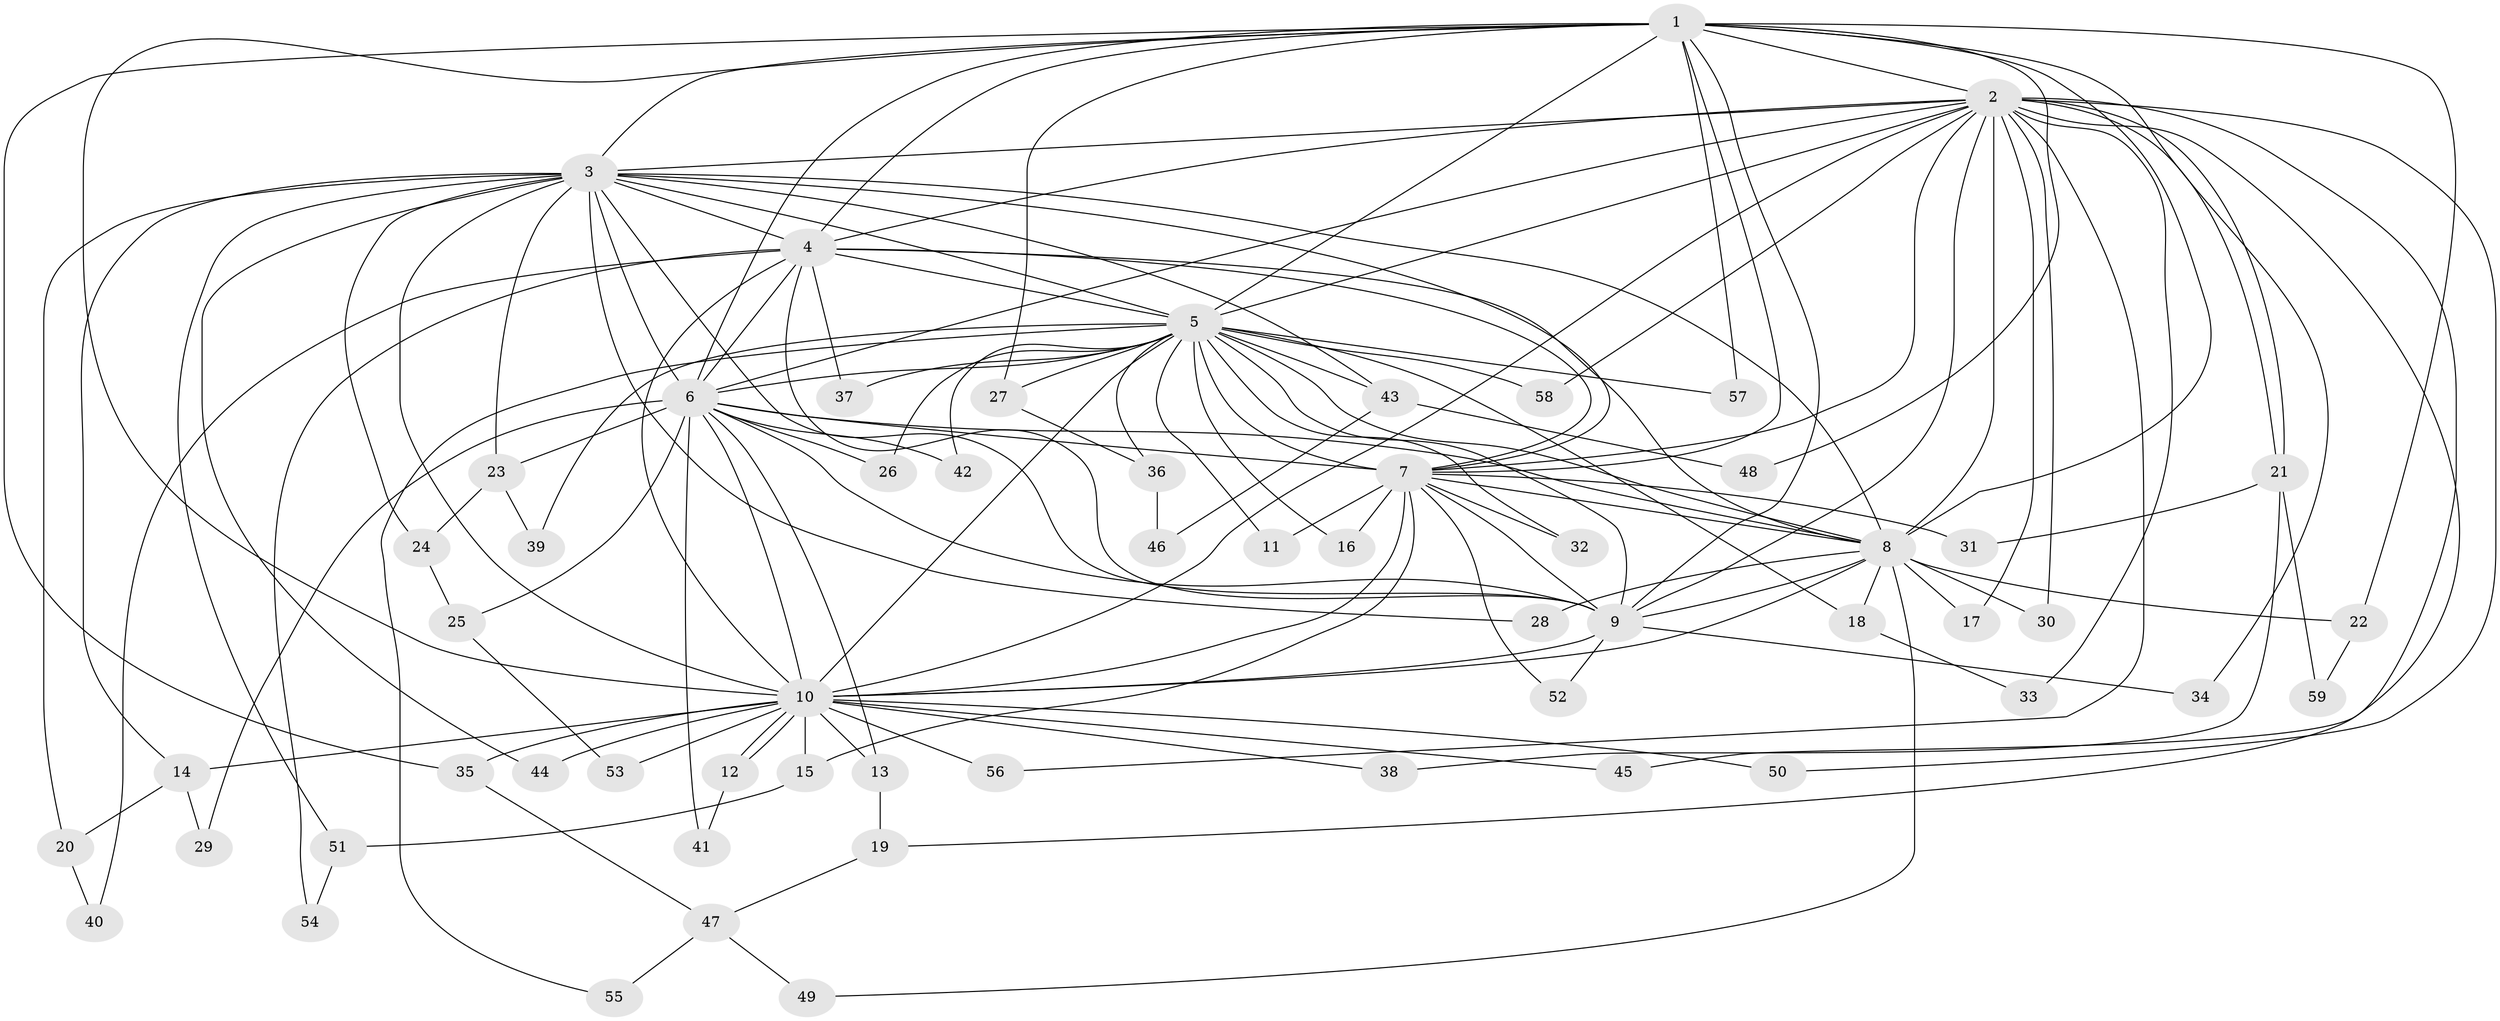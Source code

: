 // Generated by graph-tools (version 1.1) at 2025/25/03/09/25 03:25:48]
// undirected, 59 vertices, 143 edges
graph export_dot {
graph [start="1"]
  node [color=gray90,style=filled];
  1;
  2;
  3;
  4;
  5;
  6;
  7;
  8;
  9;
  10;
  11;
  12;
  13;
  14;
  15;
  16;
  17;
  18;
  19;
  20;
  21;
  22;
  23;
  24;
  25;
  26;
  27;
  28;
  29;
  30;
  31;
  32;
  33;
  34;
  35;
  36;
  37;
  38;
  39;
  40;
  41;
  42;
  43;
  44;
  45;
  46;
  47;
  48;
  49;
  50;
  51;
  52;
  53;
  54;
  55;
  56;
  57;
  58;
  59;
  1 -- 2;
  1 -- 3;
  1 -- 4;
  1 -- 5;
  1 -- 6;
  1 -- 7;
  1 -- 8;
  1 -- 9;
  1 -- 10;
  1 -- 22;
  1 -- 27;
  1 -- 34;
  1 -- 35;
  1 -- 48;
  1 -- 57;
  2 -- 3;
  2 -- 4;
  2 -- 5;
  2 -- 6;
  2 -- 7;
  2 -- 8;
  2 -- 9;
  2 -- 10;
  2 -- 17;
  2 -- 19;
  2 -- 21;
  2 -- 21;
  2 -- 30;
  2 -- 33;
  2 -- 45;
  2 -- 50;
  2 -- 56;
  2 -- 58;
  3 -- 4;
  3 -- 5;
  3 -- 6;
  3 -- 7;
  3 -- 8;
  3 -- 9;
  3 -- 10;
  3 -- 14;
  3 -- 20;
  3 -- 23;
  3 -- 24;
  3 -- 28;
  3 -- 43;
  3 -- 44;
  3 -- 51;
  4 -- 5;
  4 -- 6;
  4 -- 7;
  4 -- 8;
  4 -- 9;
  4 -- 10;
  4 -- 37;
  4 -- 40;
  4 -- 54;
  5 -- 6;
  5 -- 7;
  5 -- 8;
  5 -- 9;
  5 -- 10;
  5 -- 11;
  5 -- 16;
  5 -- 18;
  5 -- 26;
  5 -- 27;
  5 -- 32;
  5 -- 36;
  5 -- 37;
  5 -- 39;
  5 -- 42;
  5 -- 43;
  5 -- 55;
  5 -- 57;
  5 -- 58;
  6 -- 7;
  6 -- 8;
  6 -- 9;
  6 -- 10;
  6 -- 13;
  6 -- 23;
  6 -- 25;
  6 -- 26;
  6 -- 29;
  6 -- 41;
  6 -- 42;
  7 -- 8;
  7 -- 9;
  7 -- 10;
  7 -- 11;
  7 -- 15;
  7 -- 16;
  7 -- 31;
  7 -- 32;
  7 -- 52;
  8 -- 9;
  8 -- 10;
  8 -- 17;
  8 -- 18;
  8 -- 22;
  8 -- 28;
  8 -- 30;
  8 -- 49;
  9 -- 10;
  9 -- 34;
  9 -- 52;
  10 -- 12;
  10 -- 12;
  10 -- 13;
  10 -- 14;
  10 -- 15;
  10 -- 35;
  10 -- 38;
  10 -- 44;
  10 -- 45;
  10 -- 50;
  10 -- 53;
  10 -- 56;
  12 -- 41;
  13 -- 19;
  14 -- 20;
  14 -- 29;
  15 -- 51;
  18 -- 33;
  19 -- 47;
  20 -- 40;
  21 -- 31;
  21 -- 38;
  21 -- 59;
  22 -- 59;
  23 -- 24;
  23 -- 39;
  24 -- 25;
  25 -- 53;
  27 -- 36;
  35 -- 47;
  36 -- 46;
  43 -- 46;
  43 -- 48;
  47 -- 49;
  47 -- 55;
  51 -- 54;
}
